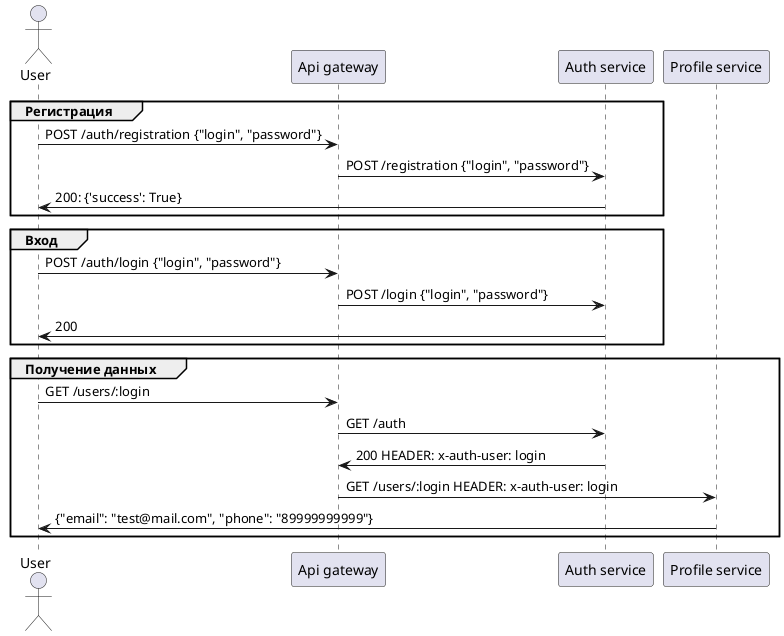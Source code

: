 @startuml
'https://plantuml.com/sequence-diagram

actor User
participant "Api gateway"
participant "Auth service"
participant "Profile service"

group Регистрация
User -> "Api gateway" : POST /auth/registration {"login", "password"}

"Api gateway" -> "Auth service" : POST /registration {"login", "password"}

User <- "Auth service" : 200: {'success': True}
end

group Вход
User -> "Api gateway" : POST /auth/login {"login", "password"}

"Api gateway" -> "Auth service" : POST /login {"login", "password"}

User <- "Auth service" : 200
end

group Получение данных
User -> "Api gateway" : GET /users/:login

"Api gateway" -> "Auth service" : GET /auth

"Api gateway" <- "Auth service" : 200 HEADER: x-auth-user: login

"Api gateway" -> "Profile service":  GET /users/:login HEADER: x-auth-user: login

"User" <- "Profile service": {"email": "test@mail.com", "phone": "89999999999"}
end



@enduml